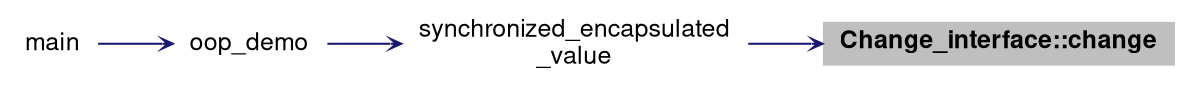 digraph "Change_interface::change"
{
 // LATEX_PDF_SIZE
  bgcolor="transparent";
  edge [fontname="Helvetica,Arial,sans-serif",fontsize=15,labelfontsize=15 arrowhead=open arrowtail=open arrowsize=0.5];
  node [fontname="Helvetica,Arial,sans-serif",fontsize=15,fontsize=12 shape=plaintext];
  rankdir="RL";
  Node1 [label=<<b>Change_interface::change</b>>,height=0.2,width=0.4,color="black", fillcolor="grey75", style="filled", fontcolor="black",tooltip=" "];
  Node1 -> Node2 [dir="back",color="midnightblue",style="solid"];
  Node2 [label="synchronized_encapsulated\l_value",height=0.2,width=0.4,color="black",URL="$group__OOP.html#gac9e27f9e1496655643170a1fe1319148",tooltip=" "];
  Node2 -> Node3 [dir="back",color="midnightblue",style="solid"];
  Node3 [label="oop_demo",height=0.2,width=0.4,color="black",URL="$group__OOP.html#gac98f62660ece957e8cbc4d3ff6ec0cdf",tooltip=" "];
  Node3 -> Node4 [dir="back",color="midnightblue",style="solid"];
  Node4 [label="main",height=0.2,width=0.4,color="black",URL="$group__DP.html#gae66f6b31b5ad750f1fe042a706a4e3d4",tooltip=" "];
}
